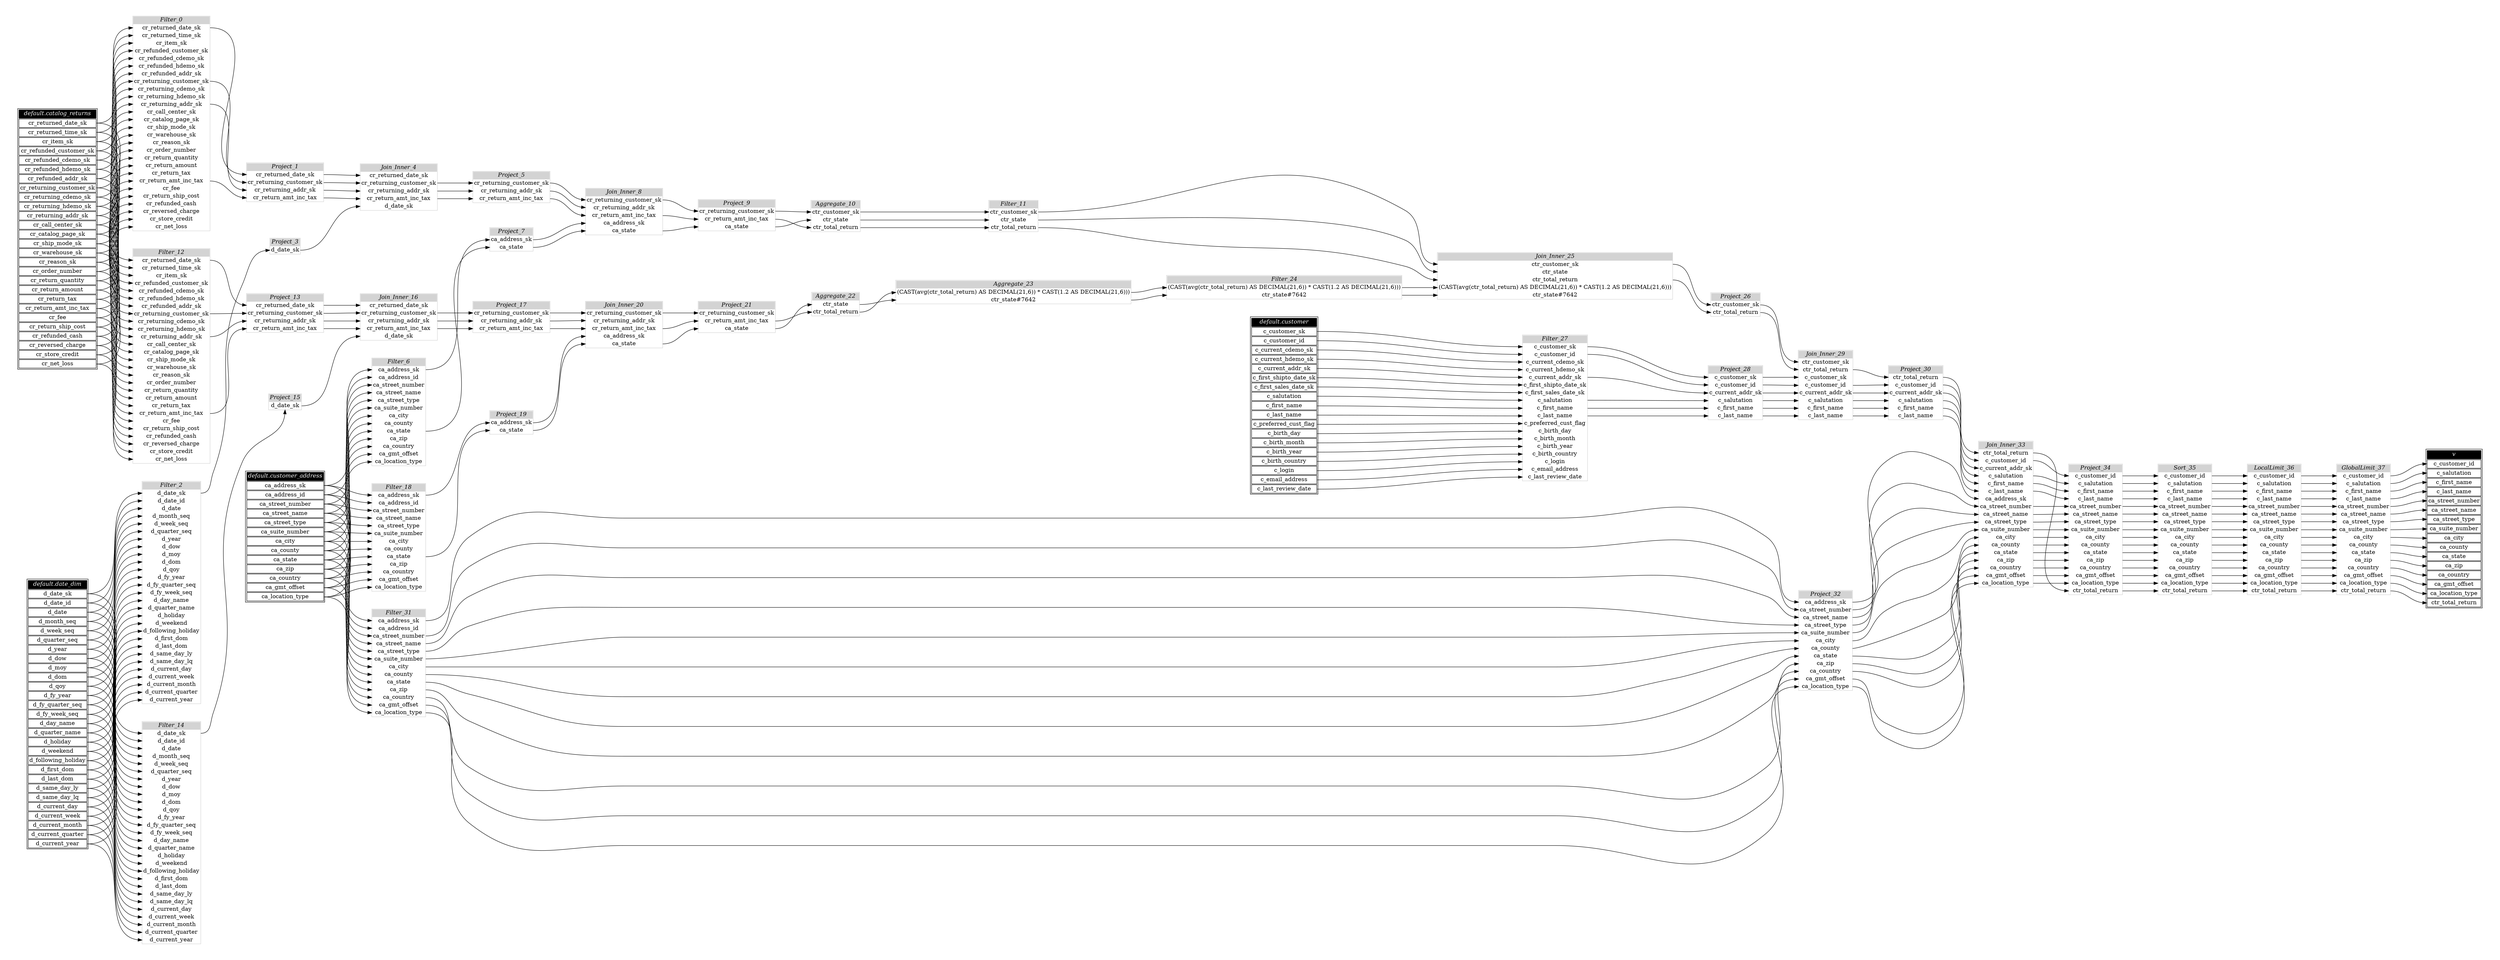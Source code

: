 // Automatically generated by TPCDSFlowTestSuite


digraph {
  graph [pad="0.5" nodesep="0.5" ranksep="1" fontname="Helvetica" rankdir=LR];
  node [shape=plaintext]

  
"Aggregate_10" [label=<
<table color="lightgray" border="1" cellborder="0" cellspacing="0">
  <tr><td bgcolor="lightgray" port="nodeName"><i>Aggregate_10</i></td></tr>
  <tr><td port="0">ctr_customer_sk</td></tr>
<tr><td port="1">ctr_state</td></tr>
<tr><td port="2">ctr_total_return</td></tr>
</table>>];
     

"Aggregate_22" [label=<
<table color="lightgray" border="1" cellborder="0" cellspacing="0">
  <tr><td bgcolor="lightgray" port="nodeName"><i>Aggregate_22</i></td></tr>
  <tr><td port="0">ctr_state</td></tr>
<tr><td port="1">ctr_total_return</td></tr>
</table>>];
     

"Aggregate_23" [label=<
<table color="lightgray" border="1" cellborder="0" cellspacing="0">
  <tr><td bgcolor="lightgray" port="nodeName"><i>Aggregate_23</i></td></tr>
  <tr><td port="0">(CAST(avg(ctr_total_return) AS DECIMAL(21,6)) * CAST(1.2 AS DECIMAL(21,6)))</td></tr>
<tr><td port="1">ctr_state#7642</td></tr>
</table>>];
     

"Filter_0" [label=<
<table color="lightgray" border="1" cellborder="0" cellspacing="0">
  <tr><td bgcolor="lightgray" port="nodeName"><i>Filter_0</i></td></tr>
  <tr><td port="0">cr_returned_date_sk</td></tr>
<tr><td port="1">cr_returned_time_sk</td></tr>
<tr><td port="2">cr_item_sk</td></tr>
<tr><td port="3">cr_refunded_customer_sk</td></tr>
<tr><td port="4">cr_refunded_cdemo_sk</td></tr>
<tr><td port="5">cr_refunded_hdemo_sk</td></tr>
<tr><td port="6">cr_refunded_addr_sk</td></tr>
<tr><td port="7">cr_returning_customer_sk</td></tr>
<tr><td port="8">cr_returning_cdemo_sk</td></tr>
<tr><td port="9">cr_returning_hdemo_sk</td></tr>
<tr><td port="10">cr_returning_addr_sk</td></tr>
<tr><td port="11">cr_call_center_sk</td></tr>
<tr><td port="12">cr_catalog_page_sk</td></tr>
<tr><td port="13">cr_ship_mode_sk</td></tr>
<tr><td port="14">cr_warehouse_sk</td></tr>
<tr><td port="15">cr_reason_sk</td></tr>
<tr><td port="16">cr_order_number</td></tr>
<tr><td port="17">cr_return_quantity</td></tr>
<tr><td port="18">cr_return_amount</td></tr>
<tr><td port="19">cr_return_tax</td></tr>
<tr><td port="20">cr_return_amt_inc_tax</td></tr>
<tr><td port="21">cr_fee</td></tr>
<tr><td port="22">cr_return_ship_cost</td></tr>
<tr><td port="23">cr_refunded_cash</td></tr>
<tr><td port="24">cr_reversed_charge</td></tr>
<tr><td port="25">cr_store_credit</td></tr>
<tr><td port="26">cr_net_loss</td></tr>
</table>>];
     

"Filter_11" [label=<
<table color="lightgray" border="1" cellborder="0" cellspacing="0">
  <tr><td bgcolor="lightgray" port="nodeName"><i>Filter_11</i></td></tr>
  <tr><td port="0">ctr_customer_sk</td></tr>
<tr><td port="1">ctr_state</td></tr>
<tr><td port="2">ctr_total_return</td></tr>
</table>>];
     

"Filter_12" [label=<
<table color="lightgray" border="1" cellborder="0" cellspacing="0">
  <tr><td bgcolor="lightgray" port="nodeName"><i>Filter_12</i></td></tr>
  <tr><td port="0">cr_returned_date_sk</td></tr>
<tr><td port="1">cr_returned_time_sk</td></tr>
<tr><td port="2">cr_item_sk</td></tr>
<tr><td port="3">cr_refunded_customer_sk</td></tr>
<tr><td port="4">cr_refunded_cdemo_sk</td></tr>
<tr><td port="5">cr_refunded_hdemo_sk</td></tr>
<tr><td port="6">cr_refunded_addr_sk</td></tr>
<tr><td port="7">cr_returning_customer_sk</td></tr>
<tr><td port="8">cr_returning_cdemo_sk</td></tr>
<tr><td port="9">cr_returning_hdemo_sk</td></tr>
<tr><td port="10">cr_returning_addr_sk</td></tr>
<tr><td port="11">cr_call_center_sk</td></tr>
<tr><td port="12">cr_catalog_page_sk</td></tr>
<tr><td port="13">cr_ship_mode_sk</td></tr>
<tr><td port="14">cr_warehouse_sk</td></tr>
<tr><td port="15">cr_reason_sk</td></tr>
<tr><td port="16">cr_order_number</td></tr>
<tr><td port="17">cr_return_quantity</td></tr>
<tr><td port="18">cr_return_amount</td></tr>
<tr><td port="19">cr_return_tax</td></tr>
<tr><td port="20">cr_return_amt_inc_tax</td></tr>
<tr><td port="21">cr_fee</td></tr>
<tr><td port="22">cr_return_ship_cost</td></tr>
<tr><td port="23">cr_refunded_cash</td></tr>
<tr><td port="24">cr_reversed_charge</td></tr>
<tr><td port="25">cr_store_credit</td></tr>
<tr><td port="26">cr_net_loss</td></tr>
</table>>];
     

"Filter_14" [label=<
<table color="lightgray" border="1" cellborder="0" cellspacing="0">
  <tr><td bgcolor="lightgray" port="nodeName"><i>Filter_14</i></td></tr>
  <tr><td port="0">d_date_sk</td></tr>
<tr><td port="1">d_date_id</td></tr>
<tr><td port="2">d_date</td></tr>
<tr><td port="3">d_month_seq</td></tr>
<tr><td port="4">d_week_seq</td></tr>
<tr><td port="5">d_quarter_seq</td></tr>
<tr><td port="6">d_year</td></tr>
<tr><td port="7">d_dow</td></tr>
<tr><td port="8">d_moy</td></tr>
<tr><td port="9">d_dom</td></tr>
<tr><td port="10">d_qoy</td></tr>
<tr><td port="11">d_fy_year</td></tr>
<tr><td port="12">d_fy_quarter_seq</td></tr>
<tr><td port="13">d_fy_week_seq</td></tr>
<tr><td port="14">d_day_name</td></tr>
<tr><td port="15">d_quarter_name</td></tr>
<tr><td port="16">d_holiday</td></tr>
<tr><td port="17">d_weekend</td></tr>
<tr><td port="18">d_following_holiday</td></tr>
<tr><td port="19">d_first_dom</td></tr>
<tr><td port="20">d_last_dom</td></tr>
<tr><td port="21">d_same_day_ly</td></tr>
<tr><td port="22">d_same_day_lq</td></tr>
<tr><td port="23">d_current_day</td></tr>
<tr><td port="24">d_current_week</td></tr>
<tr><td port="25">d_current_month</td></tr>
<tr><td port="26">d_current_quarter</td></tr>
<tr><td port="27">d_current_year</td></tr>
</table>>];
     

"Filter_18" [label=<
<table color="lightgray" border="1" cellborder="0" cellspacing="0">
  <tr><td bgcolor="lightgray" port="nodeName"><i>Filter_18</i></td></tr>
  <tr><td port="0">ca_address_sk</td></tr>
<tr><td port="1">ca_address_id</td></tr>
<tr><td port="2">ca_street_number</td></tr>
<tr><td port="3">ca_street_name</td></tr>
<tr><td port="4">ca_street_type</td></tr>
<tr><td port="5">ca_suite_number</td></tr>
<tr><td port="6">ca_city</td></tr>
<tr><td port="7">ca_county</td></tr>
<tr><td port="8">ca_state</td></tr>
<tr><td port="9">ca_zip</td></tr>
<tr><td port="10">ca_country</td></tr>
<tr><td port="11">ca_gmt_offset</td></tr>
<tr><td port="12">ca_location_type</td></tr>
</table>>];
     

"Filter_2" [label=<
<table color="lightgray" border="1" cellborder="0" cellspacing="0">
  <tr><td bgcolor="lightgray" port="nodeName"><i>Filter_2</i></td></tr>
  <tr><td port="0">d_date_sk</td></tr>
<tr><td port="1">d_date_id</td></tr>
<tr><td port="2">d_date</td></tr>
<tr><td port="3">d_month_seq</td></tr>
<tr><td port="4">d_week_seq</td></tr>
<tr><td port="5">d_quarter_seq</td></tr>
<tr><td port="6">d_year</td></tr>
<tr><td port="7">d_dow</td></tr>
<tr><td port="8">d_moy</td></tr>
<tr><td port="9">d_dom</td></tr>
<tr><td port="10">d_qoy</td></tr>
<tr><td port="11">d_fy_year</td></tr>
<tr><td port="12">d_fy_quarter_seq</td></tr>
<tr><td port="13">d_fy_week_seq</td></tr>
<tr><td port="14">d_day_name</td></tr>
<tr><td port="15">d_quarter_name</td></tr>
<tr><td port="16">d_holiday</td></tr>
<tr><td port="17">d_weekend</td></tr>
<tr><td port="18">d_following_holiday</td></tr>
<tr><td port="19">d_first_dom</td></tr>
<tr><td port="20">d_last_dom</td></tr>
<tr><td port="21">d_same_day_ly</td></tr>
<tr><td port="22">d_same_day_lq</td></tr>
<tr><td port="23">d_current_day</td></tr>
<tr><td port="24">d_current_week</td></tr>
<tr><td port="25">d_current_month</td></tr>
<tr><td port="26">d_current_quarter</td></tr>
<tr><td port="27">d_current_year</td></tr>
</table>>];
     

"Filter_24" [label=<
<table color="lightgray" border="1" cellborder="0" cellspacing="0">
  <tr><td bgcolor="lightgray" port="nodeName"><i>Filter_24</i></td></tr>
  <tr><td port="0">(CAST(avg(ctr_total_return) AS DECIMAL(21,6)) * CAST(1.2 AS DECIMAL(21,6)))</td></tr>
<tr><td port="1">ctr_state#7642</td></tr>
</table>>];
     

"Filter_27" [label=<
<table color="lightgray" border="1" cellborder="0" cellspacing="0">
  <tr><td bgcolor="lightgray" port="nodeName"><i>Filter_27</i></td></tr>
  <tr><td port="0">c_customer_sk</td></tr>
<tr><td port="1">c_customer_id</td></tr>
<tr><td port="2">c_current_cdemo_sk</td></tr>
<tr><td port="3">c_current_hdemo_sk</td></tr>
<tr><td port="4">c_current_addr_sk</td></tr>
<tr><td port="5">c_first_shipto_date_sk</td></tr>
<tr><td port="6">c_first_sales_date_sk</td></tr>
<tr><td port="7">c_salutation</td></tr>
<tr><td port="8">c_first_name</td></tr>
<tr><td port="9">c_last_name</td></tr>
<tr><td port="10">c_preferred_cust_flag</td></tr>
<tr><td port="11">c_birth_day</td></tr>
<tr><td port="12">c_birth_month</td></tr>
<tr><td port="13">c_birth_year</td></tr>
<tr><td port="14">c_birth_country</td></tr>
<tr><td port="15">c_login</td></tr>
<tr><td port="16">c_email_address</td></tr>
<tr><td port="17">c_last_review_date</td></tr>
</table>>];
     

"Filter_31" [label=<
<table color="lightgray" border="1" cellborder="0" cellspacing="0">
  <tr><td bgcolor="lightgray" port="nodeName"><i>Filter_31</i></td></tr>
  <tr><td port="0">ca_address_sk</td></tr>
<tr><td port="1">ca_address_id</td></tr>
<tr><td port="2">ca_street_number</td></tr>
<tr><td port="3">ca_street_name</td></tr>
<tr><td port="4">ca_street_type</td></tr>
<tr><td port="5">ca_suite_number</td></tr>
<tr><td port="6">ca_city</td></tr>
<tr><td port="7">ca_county</td></tr>
<tr><td port="8">ca_state</td></tr>
<tr><td port="9">ca_zip</td></tr>
<tr><td port="10">ca_country</td></tr>
<tr><td port="11">ca_gmt_offset</td></tr>
<tr><td port="12">ca_location_type</td></tr>
</table>>];
     

"Filter_6" [label=<
<table color="lightgray" border="1" cellborder="0" cellspacing="0">
  <tr><td bgcolor="lightgray" port="nodeName"><i>Filter_6</i></td></tr>
  <tr><td port="0">ca_address_sk</td></tr>
<tr><td port="1">ca_address_id</td></tr>
<tr><td port="2">ca_street_number</td></tr>
<tr><td port="3">ca_street_name</td></tr>
<tr><td port="4">ca_street_type</td></tr>
<tr><td port="5">ca_suite_number</td></tr>
<tr><td port="6">ca_city</td></tr>
<tr><td port="7">ca_county</td></tr>
<tr><td port="8">ca_state</td></tr>
<tr><td port="9">ca_zip</td></tr>
<tr><td port="10">ca_country</td></tr>
<tr><td port="11">ca_gmt_offset</td></tr>
<tr><td port="12">ca_location_type</td></tr>
</table>>];
     

"GlobalLimit_37" [label=<
<table color="lightgray" border="1" cellborder="0" cellspacing="0">
  <tr><td bgcolor="lightgray" port="nodeName"><i>GlobalLimit_37</i></td></tr>
  <tr><td port="0">c_customer_id</td></tr>
<tr><td port="1">c_salutation</td></tr>
<tr><td port="2">c_first_name</td></tr>
<tr><td port="3">c_last_name</td></tr>
<tr><td port="4">ca_street_number</td></tr>
<tr><td port="5">ca_street_name</td></tr>
<tr><td port="6">ca_street_type</td></tr>
<tr><td port="7">ca_suite_number</td></tr>
<tr><td port="8">ca_city</td></tr>
<tr><td port="9">ca_county</td></tr>
<tr><td port="10">ca_state</td></tr>
<tr><td port="11">ca_zip</td></tr>
<tr><td port="12">ca_country</td></tr>
<tr><td port="13">ca_gmt_offset</td></tr>
<tr><td port="14">ca_location_type</td></tr>
<tr><td port="15">ctr_total_return</td></tr>
</table>>];
     

"Join_Inner_16" [label=<
<table color="lightgray" border="1" cellborder="0" cellspacing="0">
  <tr><td bgcolor="lightgray" port="nodeName"><i>Join_Inner_16</i></td></tr>
  <tr><td port="0">cr_returned_date_sk</td></tr>
<tr><td port="1">cr_returning_customer_sk</td></tr>
<tr><td port="2">cr_returning_addr_sk</td></tr>
<tr><td port="3">cr_return_amt_inc_tax</td></tr>
<tr><td port="4">d_date_sk</td></tr>
</table>>];
     

"Join_Inner_20" [label=<
<table color="lightgray" border="1" cellborder="0" cellspacing="0">
  <tr><td bgcolor="lightgray" port="nodeName"><i>Join_Inner_20</i></td></tr>
  <tr><td port="0">cr_returning_customer_sk</td></tr>
<tr><td port="1">cr_returning_addr_sk</td></tr>
<tr><td port="2">cr_return_amt_inc_tax</td></tr>
<tr><td port="3">ca_address_sk</td></tr>
<tr><td port="4">ca_state</td></tr>
</table>>];
     

"Join_Inner_25" [label=<
<table color="lightgray" border="1" cellborder="0" cellspacing="0">
  <tr><td bgcolor="lightgray" port="nodeName"><i>Join_Inner_25</i></td></tr>
  <tr><td port="0">ctr_customer_sk</td></tr>
<tr><td port="1">ctr_state</td></tr>
<tr><td port="2">ctr_total_return</td></tr>
<tr><td port="3">(CAST(avg(ctr_total_return) AS DECIMAL(21,6)) * CAST(1.2 AS DECIMAL(21,6)))</td></tr>
<tr><td port="4">ctr_state#7642</td></tr>
</table>>];
     

"Join_Inner_29" [label=<
<table color="lightgray" border="1" cellborder="0" cellspacing="0">
  <tr><td bgcolor="lightgray" port="nodeName"><i>Join_Inner_29</i></td></tr>
  <tr><td port="0">ctr_customer_sk</td></tr>
<tr><td port="1">ctr_total_return</td></tr>
<tr><td port="2">c_customer_sk</td></tr>
<tr><td port="3">c_customer_id</td></tr>
<tr><td port="4">c_current_addr_sk</td></tr>
<tr><td port="5">c_salutation</td></tr>
<tr><td port="6">c_first_name</td></tr>
<tr><td port="7">c_last_name</td></tr>
</table>>];
     

"Join_Inner_33" [label=<
<table color="lightgray" border="1" cellborder="0" cellspacing="0">
  <tr><td bgcolor="lightgray" port="nodeName"><i>Join_Inner_33</i></td></tr>
  <tr><td port="0">ctr_total_return</td></tr>
<tr><td port="1">c_customer_id</td></tr>
<tr><td port="2">c_current_addr_sk</td></tr>
<tr><td port="3">c_salutation</td></tr>
<tr><td port="4">c_first_name</td></tr>
<tr><td port="5">c_last_name</td></tr>
<tr><td port="6">ca_address_sk</td></tr>
<tr><td port="7">ca_street_number</td></tr>
<tr><td port="8">ca_street_name</td></tr>
<tr><td port="9">ca_street_type</td></tr>
<tr><td port="10">ca_suite_number</td></tr>
<tr><td port="11">ca_city</td></tr>
<tr><td port="12">ca_county</td></tr>
<tr><td port="13">ca_state</td></tr>
<tr><td port="14">ca_zip</td></tr>
<tr><td port="15">ca_country</td></tr>
<tr><td port="16">ca_gmt_offset</td></tr>
<tr><td port="17">ca_location_type</td></tr>
</table>>];
     

"Join_Inner_4" [label=<
<table color="lightgray" border="1" cellborder="0" cellspacing="0">
  <tr><td bgcolor="lightgray" port="nodeName"><i>Join_Inner_4</i></td></tr>
  <tr><td port="0">cr_returned_date_sk</td></tr>
<tr><td port="1">cr_returning_customer_sk</td></tr>
<tr><td port="2">cr_returning_addr_sk</td></tr>
<tr><td port="3">cr_return_amt_inc_tax</td></tr>
<tr><td port="4">d_date_sk</td></tr>
</table>>];
     

"Join_Inner_8" [label=<
<table color="lightgray" border="1" cellborder="0" cellspacing="0">
  <tr><td bgcolor="lightgray" port="nodeName"><i>Join_Inner_8</i></td></tr>
  <tr><td port="0">cr_returning_customer_sk</td></tr>
<tr><td port="1">cr_returning_addr_sk</td></tr>
<tr><td port="2">cr_return_amt_inc_tax</td></tr>
<tr><td port="3">ca_address_sk</td></tr>
<tr><td port="4">ca_state</td></tr>
</table>>];
     

"LocalLimit_36" [label=<
<table color="lightgray" border="1" cellborder="0" cellspacing="0">
  <tr><td bgcolor="lightgray" port="nodeName"><i>LocalLimit_36</i></td></tr>
  <tr><td port="0">c_customer_id</td></tr>
<tr><td port="1">c_salutation</td></tr>
<tr><td port="2">c_first_name</td></tr>
<tr><td port="3">c_last_name</td></tr>
<tr><td port="4">ca_street_number</td></tr>
<tr><td port="5">ca_street_name</td></tr>
<tr><td port="6">ca_street_type</td></tr>
<tr><td port="7">ca_suite_number</td></tr>
<tr><td port="8">ca_city</td></tr>
<tr><td port="9">ca_county</td></tr>
<tr><td port="10">ca_state</td></tr>
<tr><td port="11">ca_zip</td></tr>
<tr><td port="12">ca_country</td></tr>
<tr><td port="13">ca_gmt_offset</td></tr>
<tr><td port="14">ca_location_type</td></tr>
<tr><td port="15">ctr_total_return</td></tr>
</table>>];
     

"Project_1" [label=<
<table color="lightgray" border="1" cellborder="0" cellspacing="0">
  <tr><td bgcolor="lightgray" port="nodeName"><i>Project_1</i></td></tr>
  <tr><td port="0">cr_returned_date_sk</td></tr>
<tr><td port="1">cr_returning_customer_sk</td></tr>
<tr><td port="2">cr_returning_addr_sk</td></tr>
<tr><td port="3">cr_return_amt_inc_tax</td></tr>
</table>>];
     

"Project_13" [label=<
<table color="lightgray" border="1" cellborder="0" cellspacing="0">
  <tr><td bgcolor="lightgray" port="nodeName"><i>Project_13</i></td></tr>
  <tr><td port="0">cr_returned_date_sk</td></tr>
<tr><td port="1">cr_returning_customer_sk</td></tr>
<tr><td port="2">cr_returning_addr_sk</td></tr>
<tr><td port="3">cr_return_amt_inc_tax</td></tr>
</table>>];
     

"Project_15" [label=<
<table color="lightgray" border="1" cellborder="0" cellspacing="0">
  <tr><td bgcolor="lightgray" port="nodeName"><i>Project_15</i></td></tr>
  <tr><td port="0">d_date_sk</td></tr>
</table>>];
     

"Project_17" [label=<
<table color="lightgray" border="1" cellborder="0" cellspacing="0">
  <tr><td bgcolor="lightgray" port="nodeName"><i>Project_17</i></td></tr>
  <tr><td port="0">cr_returning_customer_sk</td></tr>
<tr><td port="1">cr_returning_addr_sk</td></tr>
<tr><td port="2">cr_return_amt_inc_tax</td></tr>
</table>>];
     

"Project_19" [label=<
<table color="lightgray" border="1" cellborder="0" cellspacing="0">
  <tr><td bgcolor="lightgray" port="nodeName"><i>Project_19</i></td></tr>
  <tr><td port="0">ca_address_sk</td></tr>
<tr><td port="1">ca_state</td></tr>
</table>>];
     

"Project_21" [label=<
<table color="lightgray" border="1" cellborder="0" cellspacing="0">
  <tr><td bgcolor="lightgray" port="nodeName"><i>Project_21</i></td></tr>
  <tr><td port="0">cr_returning_customer_sk</td></tr>
<tr><td port="1">cr_return_amt_inc_tax</td></tr>
<tr><td port="2">ca_state</td></tr>
</table>>];
     

"Project_26" [label=<
<table color="lightgray" border="1" cellborder="0" cellspacing="0">
  <tr><td bgcolor="lightgray" port="nodeName"><i>Project_26</i></td></tr>
  <tr><td port="0">ctr_customer_sk</td></tr>
<tr><td port="1">ctr_total_return</td></tr>
</table>>];
     

"Project_28" [label=<
<table color="lightgray" border="1" cellborder="0" cellspacing="0">
  <tr><td bgcolor="lightgray" port="nodeName"><i>Project_28</i></td></tr>
  <tr><td port="0">c_customer_sk</td></tr>
<tr><td port="1">c_customer_id</td></tr>
<tr><td port="2">c_current_addr_sk</td></tr>
<tr><td port="3">c_salutation</td></tr>
<tr><td port="4">c_first_name</td></tr>
<tr><td port="5">c_last_name</td></tr>
</table>>];
     

"Project_3" [label=<
<table color="lightgray" border="1" cellborder="0" cellspacing="0">
  <tr><td bgcolor="lightgray" port="nodeName"><i>Project_3</i></td></tr>
  <tr><td port="0">d_date_sk</td></tr>
</table>>];
     

"Project_30" [label=<
<table color="lightgray" border="1" cellborder="0" cellspacing="0">
  <tr><td bgcolor="lightgray" port="nodeName"><i>Project_30</i></td></tr>
  <tr><td port="0">ctr_total_return</td></tr>
<tr><td port="1">c_customer_id</td></tr>
<tr><td port="2">c_current_addr_sk</td></tr>
<tr><td port="3">c_salutation</td></tr>
<tr><td port="4">c_first_name</td></tr>
<tr><td port="5">c_last_name</td></tr>
</table>>];
     

"Project_32" [label=<
<table color="lightgray" border="1" cellborder="0" cellspacing="0">
  <tr><td bgcolor="lightgray" port="nodeName"><i>Project_32</i></td></tr>
  <tr><td port="0">ca_address_sk</td></tr>
<tr><td port="1">ca_street_number</td></tr>
<tr><td port="2">ca_street_name</td></tr>
<tr><td port="3">ca_street_type</td></tr>
<tr><td port="4">ca_suite_number</td></tr>
<tr><td port="5">ca_city</td></tr>
<tr><td port="6">ca_county</td></tr>
<tr><td port="7">ca_state</td></tr>
<tr><td port="8">ca_zip</td></tr>
<tr><td port="9">ca_country</td></tr>
<tr><td port="10">ca_gmt_offset</td></tr>
<tr><td port="11">ca_location_type</td></tr>
</table>>];
     

"Project_34" [label=<
<table color="lightgray" border="1" cellborder="0" cellspacing="0">
  <tr><td bgcolor="lightgray" port="nodeName"><i>Project_34</i></td></tr>
  <tr><td port="0">c_customer_id</td></tr>
<tr><td port="1">c_salutation</td></tr>
<tr><td port="2">c_first_name</td></tr>
<tr><td port="3">c_last_name</td></tr>
<tr><td port="4">ca_street_number</td></tr>
<tr><td port="5">ca_street_name</td></tr>
<tr><td port="6">ca_street_type</td></tr>
<tr><td port="7">ca_suite_number</td></tr>
<tr><td port="8">ca_city</td></tr>
<tr><td port="9">ca_county</td></tr>
<tr><td port="10">ca_state</td></tr>
<tr><td port="11">ca_zip</td></tr>
<tr><td port="12">ca_country</td></tr>
<tr><td port="13">ca_gmt_offset</td></tr>
<tr><td port="14">ca_location_type</td></tr>
<tr><td port="15">ctr_total_return</td></tr>
</table>>];
     

"Project_5" [label=<
<table color="lightgray" border="1" cellborder="0" cellspacing="0">
  <tr><td bgcolor="lightgray" port="nodeName"><i>Project_5</i></td></tr>
  <tr><td port="0">cr_returning_customer_sk</td></tr>
<tr><td port="1">cr_returning_addr_sk</td></tr>
<tr><td port="2">cr_return_amt_inc_tax</td></tr>
</table>>];
     

"Project_7" [label=<
<table color="lightgray" border="1" cellborder="0" cellspacing="0">
  <tr><td bgcolor="lightgray" port="nodeName"><i>Project_7</i></td></tr>
  <tr><td port="0">ca_address_sk</td></tr>
<tr><td port="1">ca_state</td></tr>
</table>>];
     

"Project_9" [label=<
<table color="lightgray" border="1" cellborder="0" cellspacing="0">
  <tr><td bgcolor="lightgray" port="nodeName"><i>Project_9</i></td></tr>
  <tr><td port="0">cr_returning_customer_sk</td></tr>
<tr><td port="1">cr_return_amt_inc_tax</td></tr>
<tr><td port="2">ca_state</td></tr>
</table>>];
     

"Sort_35" [label=<
<table color="lightgray" border="1" cellborder="0" cellspacing="0">
  <tr><td bgcolor="lightgray" port="nodeName"><i>Sort_35</i></td></tr>
  <tr><td port="0">c_customer_id</td></tr>
<tr><td port="1">c_salutation</td></tr>
<tr><td port="2">c_first_name</td></tr>
<tr><td port="3">c_last_name</td></tr>
<tr><td port="4">ca_street_number</td></tr>
<tr><td port="5">ca_street_name</td></tr>
<tr><td port="6">ca_street_type</td></tr>
<tr><td port="7">ca_suite_number</td></tr>
<tr><td port="8">ca_city</td></tr>
<tr><td port="9">ca_county</td></tr>
<tr><td port="10">ca_state</td></tr>
<tr><td port="11">ca_zip</td></tr>
<tr><td port="12">ca_country</td></tr>
<tr><td port="13">ca_gmt_offset</td></tr>
<tr><td port="14">ca_location_type</td></tr>
<tr><td port="15">ctr_total_return</td></tr>
</table>>];
     

"default.catalog_returns" [color="black" label=<
<table>
  <tr><td bgcolor="black" port="nodeName"><i><font color="white">default.catalog_returns</font></i></td></tr>
  <tr><td port="0">cr_returned_date_sk</td></tr>
<tr><td port="1">cr_returned_time_sk</td></tr>
<tr><td port="2">cr_item_sk</td></tr>
<tr><td port="3">cr_refunded_customer_sk</td></tr>
<tr><td port="4">cr_refunded_cdemo_sk</td></tr>
<tr><td port="5">cr_refunded_hdemo_sk</td></tr>
<tr><td port="6">cr_refunded_addr_sk</td></tr>
<tr><td port="7">cr_returning_customer_sk</td></tr>
<tr><td port="8">cr_returning_cdemo_sk</td></tr>
<tr><td port="9">cr_returning_hdemo_sk</td></tr>
<tr><td port="10">cr_returning_addr_sk</td></tr>
<tr><td port="11">cr_call_center_sk</td></tr>
<tr><td port="12">cr_catalog_page_sk</td></tr>
<tr><td port="13">cr_ship_mode_sk</td></tr>
<tr><td port="14">cr_warehouse_sk</td></tr>
<tr><td port="15">cr_reason_sk</td></tr>
<tr><td port="16">cr_order_number</td></tr>
<tr><td port="17">cr_return_quantity</td></tr>
<tr><td port="18">cr_return_amount</td></tr>
<tr><td port="19">cr_return_tax</td></tr>
<tr><td port="20">cr_return_amt_inc_tax</td></tr>
<tr><td port="21">cr_fee</td></tr>
<tr><td port="22">cr_return_ship_cost</td></tr>
<tr><td port="23">cr_refunded_cash</td></tr>
<tr><td port="24">cr_reversed_charge</td></tr>
<tr><td port="25">cr_store_credit</td></tr>
<tr><td port="26">cr_net_loss</td></tr>
</table>>];
     

"default.customer" [color="black" label=<
<table>
  <tr><td bgcolor="black" port="nodeName"><i><font color="white">default.customer</font></i></td></tr>
  <tr><td port="0">c_customer_sk</td></tr>
<tr><td port="1">c_customer_id</td></tr>
<tr><td port="2">c_current_cdemo_sk</td></tr>
<tr><td port="3">c_current_hdemo_sk</td></tr>
<tr><td port="4">c_current_addr_sk</td></tr>
<tr><td port="5">c_first_shipto_date_sk</td></tr>
<tr><td port="6">c_first_sales_date_sk</td></tr>
<tr><td port="7">c_salutation</td></tr>
<tr><td port="8">c_first_name</td></tr>
<tr><td port="9">c_last_name</td></tr>
<tr><td port="10">c_preferred_cust_flag</td></tr>
<tr><td port="11">c_birth_day</td></tr>
<tr><td port="12">c_birth_month</td></tr>
<tr><td port="13">c_birth_year</td></tr>
<tr><td port="14">c_birth_country</td></tr>
<tr><td port="15">c_login</td></tr>
<tr><td port="16">c_email_address</td></tr>
<tr><td port="17">c_last_review_date</td></tr>
</table>>];
     

"default.customer_address" [color="black" label=<
<table>
  <tr><td bgcolor="black" port="nodeName"><i><font color="white">default.customer_address</font></i></td></tr>
  <tr><td port="0">ca_address_sk</td></tr>
<tr><td port="1">ca_address_id</td></tr>
<tr><td port="2">ca_street_number</td></tr>
<tr><td port="3">ca_street_name</td></tr>
<tr><td port="4">ca_street_type</td></tr>
<tr><td port="5">ca_suite_number</td></tr>
<tr><td port="6">ca_city</td></tr>
<tr><td port="7">ca_county</td></tr>
<tr><td port="8">ca_state</td></tr>
<tr><td port="9">ca_zip</td></tr>
<tr><td port="10">ca_country</td></tr>
<tr><td port="11">ca_gmt_offset</td></tr>
<tr><td port="12">ca_location_type</td></tr>
</table>>];
     

"default.date_dim" [color="black" label=<
<table>
  <tr><td bgcolor="black" port="nodeName"><i><font color="white">default.date_dim</font></i></td></tr>
  <tr><td port="0">d_date_sk</td></tr>
<tr><td port="1">d_date_id</td></tr>
<tr><td port="2">d_date</td></tr>
<tr><td port="3">d_month_seq</td></tr>
<tr><td port="4">d_week_seq</td></tr>
<tr><td port="5">d_quarter_seq</td></tr>
<tr><td port="6">d_year</td></tr>
<tr><td port="7">d_dow</td></tr>
<tr><td port="8">d_moy</td></tr>
<tr><td port="9">d_dom</td></tr>
<tr><td port="10">d_qoy</td></tr>
<tr><td port="11">d_fy_year</td></tr>
<tr><td port="12">d_fy_quarter_seq</td></tr>
<tr><td port="13">d_fy_week_seq</td></tr>
<tr><td port="14">d_day_name</td></tr>
<tr><td port="15">d_quarter_name</td></tr>
<tr><td port="16">d_holiday</td></tr>
<tr><td port="17">d_weekend</td></tr>
<tr><td port="18">d_following_holiday</td></tr>
<tr><td port="19">d_first_dom</td></tr>
<tr><td port="20">d_last_dom</td></tr>
<tr><td port="21">d_same_day_ly</td></tr>
<tr><td port="22">d_same_day_lq</td></tr>
<tr><td port="23">d_current_day</td></tr>
<tr><td port="24">d_current_week</td></tr>
<tr><td port="25">d_current_month</td></tr>
<tr><td port="26">d_current_quarter</td></tr>
<tr><td port="27">d_current_year</td></tr>
</table>>];
     

"v" [color="black" label=<
<table>
  <tr><td bgcolor="black" port="nodeName"><i><font color="white">v</font></i></td></tr>
  <tr><td port="0">c_customer_id</td></tr>
<tr><td port="1">c_salutation</td></tr>
<tr><td port="2">c_first_name</td></tr>
<tr><td port="3">c_last_name</td></tr>
<tr><td port="4">ca_street_number</td></tr>
<tr><td port="5">ca_street_name</td></tr>
<tr><td port="6">ca_street_type</td></tr>
<tr><td port="7">ca_suite_number</td></tr>
<tr><td port="8">ca_city</td></tr>
<tr><td port="9">ca_county</td></tr>
<tr><td port="10">ca_state</td></tr>
<tr><td port="11">ca_zip</td></tr>
<tr><td port="12">ca_country</td></tr>
<tr><td port="13">ca_gmt_offset</td></tr>
<tr><td port="14">ca_location_type</td></tr>
<tr><td port="15">ctr_total_return</td></tr>
</table>>];
     
  "Aggregate_10":0 -> "Filter_11":0;
"Aggregate_10":1 -> "Filter_11":1;
"Aggregate_10":2 -> "Filter_11":2;
"Aggregate_22":0 -> "Aggregate_23":1;
"Aggregate_22":1 -> "Aggregate_23":0;
"Aggregate_23":0 -> "Filter_24":0;
"Aggregate_23":1 -> "Filter_24":1;
"Filter_0":0 -> "Project_1":0;
"Filter_0":10 -> "Project_1":2;
"Filter_0":20 -> "Project_1":3;
"Filter_0":7 -> "Project_1":1;
"Filter_11":0 -> "Join_Inner_25":0;
"Filter_11":1 -> "Join_Inner_25":1;
"Filter_11":2 -> "Join_Inner_25":2;
"Filter_12":0 -> "Project_13":0;
"Filter_12":10 -> "Project_13":2;
"Filter_12":20 -> "Project_13":3;
"Filter_12":7 -> "Project_13":1;
"Filter_14":0 -> "Project_15":0;
"Filter_18":0 -> "Project_19":0;
"Filter_18":8 -> "Project_19":1;
"Filter_2":0 -> "Project_3":0;
"Filter_24":0 -> "Join_Inner_25":3;
"Filter_24":1 -> "Join_Inner_25":4;
"Filter_27":0 -> "Project_28":0;
"Filter_27":1 -> "Project_28":1;
"Filter_27":4 -> "Project_28":2;
"Filter_27":7 -> "Project_28":3;
"Filter_27":8 -> "Project_28":4;
"Filter_27":9 -> "Project_28":5;
"Filter_31":0 -> "Project_32":0;
"Filter_31":10 -> "Project_32":9;
"Filter_31":11 -> "Project_32":10;
"Filter_31":12 -> "Project_32":11;
"Filter_31":2 -> "Project_32":1;
"Filter_31":3 -> "Project_32":2;
"Filter_31":4 -> "Project_32":3;
"Filter_31":5 -> "Project_32":4;
"Filter_31":6 -> "Project_32":5;
"Filter_31":7 -> "Project_32":6;
"Filter_31":8 -> "Project_32":7;
"Filter_31":9 -> "Project_32":8;
"Filter_6":0 -> "Project_7":0;
"Filter_6":8 -> "Project_7":1;
"GlobalLimit_37":0 -> "v":0;
"GlobalLimit_37":1 -> "v":1;
"GlobalLimit_37":10 -> "v":10;
"GlobalLimit_37":11 -> "v":11;
"GlobalLimit_37":12 -> "v":12;
"GlobalLimit_37":13 -> "v":13;
"GlobalLimit_37":14 -> "v":14;
"GlobalLimit_37":15 -> "v":15;
"GlobalLimit_37":2 -> "v":2;
"GlobalLimit_37":3 -> "v":3;
"GlobalLimit_37":4 -> "v":4;
"GlobalLimit_37":5 -> "v":5;
"GlobalLimit_37":6 -> "v":6;
"GlobalLimit_37":7 -> "v":7;
"GlobalLimit_37":8 -> "v":8;
"GlobalLimit_37":9 -> "v":9;
"Join_Inner_16":1 -> "Project_17":0;
"Join_Inner_16":2 -> "Project_17":1;
"Join_Inner_16":3 -> "Project_17":2;
"Join_Inner_20":0 -> "Project_21":0;
"Join_Inner_20":2 -> "Project_21":1;
"Join_Inner_20":4 -> "Project_21":2;
"Join_Inner_25":0 -> "Project_26":0;
"Join_Inner_25":2 -> "Project_26":1;
"Join_Inner_29":1 -> "Project_30":0;
"Join_Inner_29":3 -> "Project_30":1;
"Join_Inner_29":4 -> "Project_30":2;
"Join_Inner_29":5 -> "Project_30":3;
"Join_Inner_29":6 -> "Project_30":4;
"Join_Inner_29":7 -> "Project_30":5;
"Join_Inner_33":0 -> "Project_34":15;
"Join_Inner_33":1 -> "Project_34":0;
"Join_Inner_33":10 -> "Project_34":7;
"Join_Inner_33":11 -> "Project_34":8;
"Join_Inner_33":12 -> "Project_34":9;
"Join_Inner_33":13 -> "Project_34":10;
"Join_Inner_33":14 -> "Project_34":11;
"Join_Inner_33":15 -> "Project_34":12;
"Join_Inner_33":16 -> "Project_34":13;
"Join_Inner_33":17 -> "Project_34":14;
"Join_Inner_33":3 -> "Project_34":1;
"Join_Inner_33":4 -> "Project_34":2;
"Join_Inner_33":5 -> "Project_34":3;
"Join_Inner_33":7 -> "Project_34":4;
"Join_Inner_33":8 -> "Project_34":5;
"Join_Inner_33":9 -> "Project_34":6;
"Join_Inner_4":1 -> "Project_5":0;
"Join_Inner_4":2 -> "Project_5":1;
"Join_Inner_4":3 -> "Project_5":2;
"Join_Inner_8":0 -> "Project_9":0;
"Join_Inner_8":2 -> "Project_9":1;
"Join_Inner_8":4 -> "Project_9":2;
"LocalLimit_36":0 -> "GlobalLimit_37":0;
"LocalLimit_36":1 -> "GlobalLimit_37":1;
"LocalLimit_36":10 -> "GlobalLimit_37":10;
"LocalLimit_36":11 -> "GlobalLimit_37":11;
"LocalLimit_36":12 -> "GlobalLimit_37":12;
"LocalLimit_36":13 -> "GlobalLimit_37":13;
"LocalLimit_36":14 -> "GlobalLimit_37":14;
"LocalLimit_36":15 -> "GlobalLimit_37":15;
"LocalLimit_36":2 -> "GlobalLimit_37":2;
"LocalLimit_36":3 -> "GlobalLimit_37":3;
"LocalLimit_36":4 -> "GlobalLimit_37":4;
"LocalLimit_36":5 -> "GlobalLimit_37":5;
"LocalLimit_36":6 -> "GlobalLimit_37":6;
"LocalLimit_36":7 -> "GlobalLimit_37":7;
"LocalLimit_36":8 -> "GlobalLimit_37":8;
"LocalLimit_36":9 -> "GlobalLimit_37":9;
"Project_1":0 -> "Join_Inner_4":0;
"Project_1":1 -> "Join_Inner_4":1;
"Project_1":2 -> "Join_Inner_4":2;
"Project_1":3 -> "Join_Inner_4":3;
"Project_13":0 -> "Join_Inner_16":0;
"Project_13":1 -> "Join_Inner_16":1;
"Project_13":2 -> "Join_Inner_16":2;
"Project_13":3 -> "Join_Inner_16":3;
"Project_15":0 -> "Join_Inner_16":4;
"Project_17":0 -> "Join_Inner_20":0;
"Project_17":1 -> "Join_Inner_20":1;
"Project_17":2 -> "Join_Inner_20":2;
"Project_19":0 -> "Join_Inner_20":3;
"Project_19":1 -> "Join_Inner_20":4;
"Project_21":1 -> "Aggregate_22":1;
"Project_21":2 -> "Aggregate_22":0;
"Project_26":0 -> "Join_Inner_29":0;
"Project_26":1 -> "Join_Inner_29":1;
"Project_28":0 -> "Join_Inner_29":2;
"Project_28":1 -> "Join_Inner_29":3;
"Project_28":2 -> "Join_Inner_29":4;
"Project_28":3 -> "Join_Inner_29":5;
"Project_28":4 -> "Join_Inner_29":6;
"Project_28":5 -> "Join_Inner_29":7;
"Project_3":0 -> "Join_Inner_4":4;
"Project_30":0 -> "Join_Inner_33":0;
"Project_30":1 -> "Join_Inner_33":1;
"Project_30":2 -> "Join_Inner_33":2;
"Project_30":3 -> "Join_Inner_33":3;
"Project_30":4 -> "Join_Inner_33":4;
"Project_30":5 -> "Join_Inner_33":5;
"Project_32":0 -> "Join_Inner_33":6;
"Project_32":1 -> "Join_Inner_33":7;
"Project_32":10 -> "Join_Inner_33":16;
"Project_32":11 -> "Join_Inner_33":17;
"Project_32":2 -> "Join_Inner_33":8;
"Project_32":3 -> "Join_Inner_33":9;
"Project_32":4 -> "Join_Inner_33":10;
"Project_32":5 -> "Join_Inner_33":11;
"Project_32":6 -> "Join_Inner_33":12;
"Project_32":7 -> "Join_Inner_33":13;
"Project_32":8 -> "Join_Inner_33":14;
"Project_32":9 -> "Join_Inner_33":15;
"Project_34":0 -> "Sort_35":0;
"Project_34":1 -> "Sort_35":1;
"Project_34":10 -> "Sort_35":10;
"Project_34":11 -> "Sort_35":11;
"Project_34":12 -> "Sort_35":12;
"Project_34":13 -> "Sort_35":13;
"Project_34":14 -> "Sort_35":14;
"Project_34":15 -> "Sort_35":15;
"Project_34":2 -> "Sort_35":2;
"Project_34":3 -> "Sort_35":3;
"Project_34":4 -> "Sort_35":4;
"Project_34":5 -> "Sort_35":5;
"Project_34":6 -> "Sort_35":6;
"Project_34":7 -> "Sort_35":7;
"Project_34":8 -> "Sort_35":8;
"Project_34":9 -> "Sort_35":9;
"Project_5":0 -> "Join_Inner_8":0;
"Project_5":1 -> "Join_Inner_8":1;
"Project_5":2 -> "Join_Inner_8":2;
"Project_7":0 -> "Join_Inner_8":3;
"Project_7":1 -> "Join_Inner_8":4;
"Project_9":0 -> "Aggregate_10":0;
"Project_9":1 -> "Aggregate_10":2;
"Project_9":2 -> "Aggregate_10":1;
"Sort_35":0 -> "LocalLimit_36":0;
"Sort_35":1 -> "LocalLimit_36":1;
"Sort_35":10 -> "LocalLimit_36":10;
"Sort_35":11 -> "LocalLimit_36":11;
"Sort_35":12 -> "LocalLimit_36":12;
"Sort_35":13 -> "LocalLimit_36":13;
"Sort_35":14 -> "LocalLimit_36":14;
"Sort_35":15 -> "LocalLimit_36":15;
"Sort_35":2 -> "LocalLimit_36":2;
"Sort_35":3 -> "LocalLimit_36":3;
"Sort_35":4 -> "LocalLimit_36":4;
"Sort_35":5 -> "LocalLimit_36":5;
"Sort_35":6 -> "LocalLimit_36":6;
"Sort_35":7 -> "LocalLimit_36":7;
"Sort_35":8 -> "LocalLimit_36":8;
"Sort_35":9 -> "LocalLimit_36":9;
"default.catalog_returns":0 -> "Filter_0":0;
"default.catalog_returns":0 -> "Filter_12":0;
"default.catalog_returns":1 -> "Filter_0":1;
"default.catalog_returns":1 -> "Filter_12":1;
"default.catalog_returns":10 -> "Filter_0":10;
"default.catalog_returns":10 -> "Filter_12":10;
"default.catalog_returns":11 -> "Filter_0":11;
"default.catalog_returns":11 -> "Filter_12":11;
"default.catalog_returns":12 -> "Filter_0":12;
"default.catalog_returns":12 -> "Filter_12":12;
"default.catalog_returns":13 -> "Filter_0":13;
"default.catalog_returns":13 -> "Filter_12":13;
"default.catalog_returns":14 -> "Filter_0":14;
"default.catalog_returns":14 -> "Filter_12":14;
"default.catalog_returns":15 -> "Filter_0":15;
"default.catalog_returns":15 -> "Filter_12":15;
"default.catalog_returns":16 -> "Filter_0":16;
"default.catalog_returns":16 -> "Filter_12":16;
"default.catalog_returns":17 -> "Filter_0":17;
"default.catalog_returns":17 -> "Filter_12":17;
"default.catalog_returns":18 -> "Filter_0":18;
"default.catalog_returns":18 -> "Filter_12":18;
"default.catalog_returns":19 -> "Filter_0":19;
"default.catalog_returns":19 -> "Filter_12":19;
"default.catalog_returns":2 -> "Filter_0":2;
"default.catalog_returns":2 -> "Filter_12":2;
"default.catalog_returns":20 -> "Filter_0":20;
"default.catalog_returns":20 -> "Filter_12":20;
"default.catalog_returns":21 -> "Filter_0":21;
"default.catalog_returns":21 -> "Filter_12":21;
"default.catalog_returns":22 -> "Filter_0":22;
"default.catalog_returns":22 -> "Filter_12":22;
"default.catalog_returns":23 -> "Filter_0":23;
"default.catalog_returns":23 -> "Filter_12":23;
"default.catalog_returns":24 -> "Filter_0":24;
"default.catalog_returns":24 -> "Filter_12":24;
"default.catalog_returns":25 -> "Filter_0":25;
"default.catalog_returns":25 -> "Filter_12":25;
"default.catalog_returns":26 -> "Filter_0":26;
"default.catalog_returns":26 -> "Filter_12":26;
"default.catalog_returns":3 -> "Filter_0":3;
"default.catalog_returns":3 -> "Filter_12":3;
"default.catalog_returns":4 -> "Filter_0":4;
"default.catalog_returns":4 -> "Filter_12":4;
"default.catalog_returns":5 -> "Filter_0":5;
"default.catalog_returns":5 -> "Filter_12":5;
"default.catalog_returns":6 -> "Filter_0":6;
"default.catalog_returns":6 -> "Filter_12":6;
"default.catalog_returns":7 -> "Filter_0":7;
"default.catalog_returns":7 -> "Filter_12":7;
"default.catalog_returns":8 -> "Filter_0":8;
"default.catalog_returns":8 -> "Filter_12":8;
"default.catalog_returns":9 -> "Filter_0":9;
"default.catalog_returns":9 -> "Filter_12":9;
"default.customer":0 -> "Filter_27":0;
"default.customer":1 -> "Filter_27":1;
"default.customer":10 -> "Filter_27":10;
"default.customer":11 -> "Filter_27":11;
"default.customer":12 -> "Filter_27":12;
"default.customer":13 -> "Filter_27":13;
"default.customer":14 -> "Filter_27":14;
"default.customer":15 -> "Filter_27":15;
"default.customer":16 -> "Filter_27":16;
"default.customer":17 -> "Filter_27":17;
"default.customer":2 -> "Filter_27":2;
"default.customer":3 -> "Filter_27":3;
"default.customer":4 -> "Filter_27":4;
"default.customer":5 -> "Filter_27":5;
"default.customer":6 -> "Filter_27":6;
"default.customer":7 -> "Filter_27":7;
"default.customer":8 -> "Filter_27":8;
"default.customer":9 -> "Filter_27":9;
"default.customer_address":0 -> "Filter_18":0;
"default.customer_address":0 -> "Filter_31":0;
"default.customer_address":0 -> "Filter_6":0;
"default.customer_address":1 -> "Filter_18":1;
"default.customer_address":1 -> "Filter_31":1;
"default.customer_address":1 -> "Filter_6":1;
"default.customer_address":10 -> "Filter_18":10;
"default.customer_address":10 -> "Filter_31":10;
"default.customer_address":10 -> "Filter_6":10;
"default.customer_address":11 -> "Filter_18":11;
"default.customer_address":11 -> "Filter_31":11;
"default.customer_address":11 -> "Filter_6":11;
"default.customer_address":12 -> "Filter_18":12;
"default.customer_address":12 -> "Filter_31":12;
"default.customer_address":12 -> "Filter_6":12;
"default.customer_address":2 -> "Filter_18":2;
"default.customer_address":2 -> "Filter_31":2;
"default.customer_address":2 -> "Filter_6":2;
"default.customer_address":3 -> "Filter_18":3;
"default.customer_address":3 -> "Filter_31":3;
"default.customer_address":3 -> "Filter_6":3;
"default.customer_address":4 -> "Filter_18":4;
"default.customer_address":4 -> "Filter_31":4;
"default.customer_address":4 -> "Filter_6":4;
"default.customer_address":5 -> "Filter_18":5;
"default.customer_address":5 -> "Filter_31":5;
"default.customer_address":5 -> "Filter_6":5;
"default.customer_address":6 -> "Filter_18":6;
"default.customer_address":6 -> "Filter_31":6;
"default.customer_address":6 -> "Filter_6":6;
"default.customer_address":7 -> "Filter_18":7;
"default.customer_address":7 -> "Filter_31":7;
"default.customer_address":7 -> "Filter_6":7;
"default.customer_address":8 -> "Filter_18":8;
"default.customer_address":8 -> "Filter_31":8;
"default.customer_address":8 -> "Filter_6":8;
"default.customer_address":9 -> "Filter_18":9;
"default.customer_address":9 -> "Filter_31":9;
"default.customer_address":9 -> "Filter_6":9;
"default.date_dim":0 -> "Filter_14":0;
"default.date_dim":0 -> "Filter_2":0;
"default.date_dim":1 -> "Filter_14":1;
"default.date_dim":1 -> "Filter_2":1;
"default.date_dim":10 -> "Filter_14":10;
"default.date_dim":10 -> "Filter_2":10;
"default.date_dim":11 -> "Filter_14":11;
"default.date_dim":11 -> "Filter_2":11;
"default.date_dim":12 -> "Filter_14":12;
"default.date_dim":12 -> "Filter_2":12;
"default.date_dim":13 -> "Filter_14":13;
"default.date_dim":13 -> "Filter_2":13;
"default.date_dim":14 -> "Filter_14":14;
"default.date_dim":14 -> "Filter_2":14;
"default.date_dim":15 -> "Filter_14":15;
"default.date_dim":15 -> "Filter_2":15;
"default.date_dim":16 -> "Filter_14":16;
"default.date_dim":16 -> "Filter_2":16;
"default.date_dim":17 -> "Filter_14":17;
"default.date_dim":17 -> "Filter_2":17;
"default.date_dim":18 -> "Filter_14":18;
"default.date_dim":18 -> "Filter_2":18;
"default.date_dim":19 -> "Filter_14":19;
"default.date_dim":19 -> "Filter_2":19;
"default.date_dim":2 -> "Filter_14":2;
"default.date_dim":2 -> "Filter_2":2;
"default.date_dim":20 -> "Filter_14":20;
"default.date_dim":20 -> "Filter_2":20;
"default.date_dim":21 -> "Filter_14":21;
"default.date_dim":21 -> "Filter_2":21;
"default.date_dim":22 -> "Filter_14":22;
"default.date_dim":22 -> "Filter_2":22;
"default.date_dim":23 -> "Filter_14":23;
"default.date_dim":23 -> "Filter_2":23;
"default.date_dim":24 -> "Filter_14":24;
"default.date_dim":24 -> "Filter_2":24;
"default.date_dim":25 -> "Filter_14":25;
"default.date_dim":25 -> "Filter_2":25;
"default.date_dim":26 -> "Filter_14":26;
"default.date_dim":26 -> "Filter_2":26;
"default.date_dim":27 -> "Filter_14":27;
"default.date_dim":27 -> "Filter_2":27;
"default.date_dim":3 -> "Filter_14":3;
"default.date_dim":3 -> "Filter_2":3;
"default.date_dim":4 -> "Filter_14":4;
"default.date_dim":4 -> "Filter_2":4;
"default.date_dim":5 -> "Filter_14":5;
"default.date_dim":5 -> "Filter_2":5;
"default.date_dim":6 -> "Filter_14":6;
"default.date_dim":6 -> "Filter_2":6;
"default.date_dim":7 -> "Filter_14":7;
"default.date_dim":7 -> "Filter_2":7;
"default.date_dim":8 -> "Filter_14":8;
"default.date_dim":8 -> "Filter_2":8;
"default.date_dim":9 -> "Filter_14":9;
"default.date_dim":9 -> "Filter_2":9;
}
       